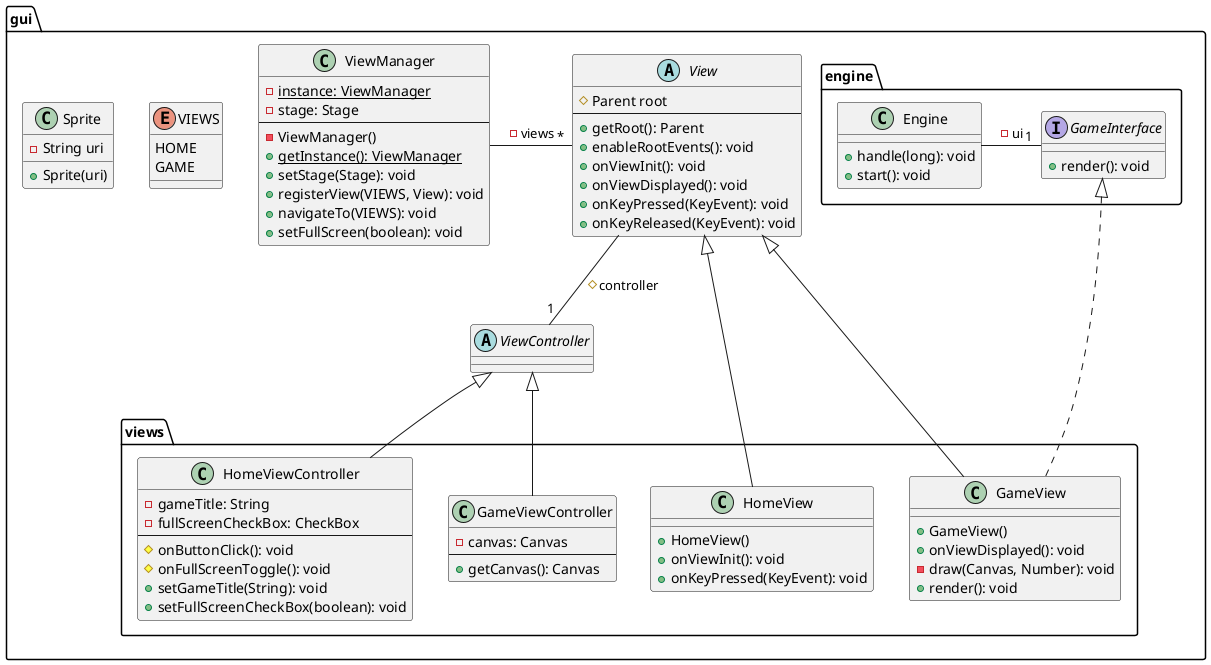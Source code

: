@startuml

package gui {
    abstract class View {
        # Parent root
        --
        + getRoot(): Parent
        + enableRootEvents(): void
        + onViewInit(): void
        + onViewDisplayed(): void
        + onKeyPressed(KeyEvent): void
        + onKeyReleased(KeyEvent): void
    }

    abstract class ViewController {}

    enum VIEWS {
        HOME
        GAME
    }

    class ViewManager {
        - {static} instance: ViewManager
        - stage: Stage
        --
        - ViewManager()
        + {static} getInstance(): ViewManager
        + setStage(Stage): void
        + registerView(VIEWS, View): void
        + navigateTo(VIEWS): void
        + setFullScreen(boolean): void
    }

    package views {
        class HomeViewController {
            - gameTitle: String
            - fullScreenCheckBox: CheckBox
            --
            # onButtonClick(): void
            # onFullScreenToggle(): void
            + setGameTitle(String): void
            + setFullScreenCheckBox(boolean): void
        }

        class GameViewController {
            - canvas: Canvas
            --
            + getCanvas(): Canvas
        }

        class HomeView {
            + HomeView()
            + onViewInit(): void
            + onKeyPressed(KeyEvent): void
        }

        class GameView {
            + GameView()
            + onViewDisplayed(): void
            - draw(Canvas, Number): void
            + render(): void
        }
    }

    class Sprite {
        - String uri
        + Sprite(uri)
    }

    package engine {
        class Engine {
            + handle(long): void
            + start(): void
        }

        interface GameInterface {
            + render(): void
        }
    }
}

View --"1" ViewController : # controller
ViewManager -"*" View : - views

' views
HomeViewController -up-|> ViewController
HomeView -up-|> View
GameViewController -up-|> ViewController
GameView -up-|> View

' engine
GameView ..up.|> GameInterface
Engine -"1" GameInterface : - ui

@enduml
